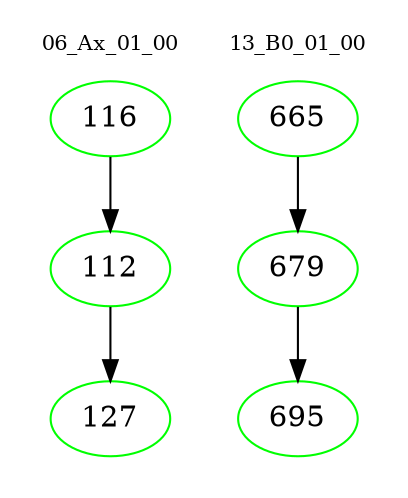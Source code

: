 digraph{
subgraph cluster_0 {
color = white
label = "06_Ax_01_00";
fontsize=10;
T0_116 [label="116", color="green"]
T0_116 -> T0_112 [color="black"]
T0_112 [label="112", color="green"]
T0_112 -> T0_127 [color="black"]
T0_127 [label="127", color="green"]
}
subgraph cluster_1 {
color = white
label = "13_B0_01_00";
fontsize=10;
T1_665 [label="665", color="green"]
T1_665 -> T1_679 [color="black"]
T1_679 [label="679", color="green"]
T1_679 -> T1_695 [color="black"]
T1_695 [label="695", color="green"]
}
}
